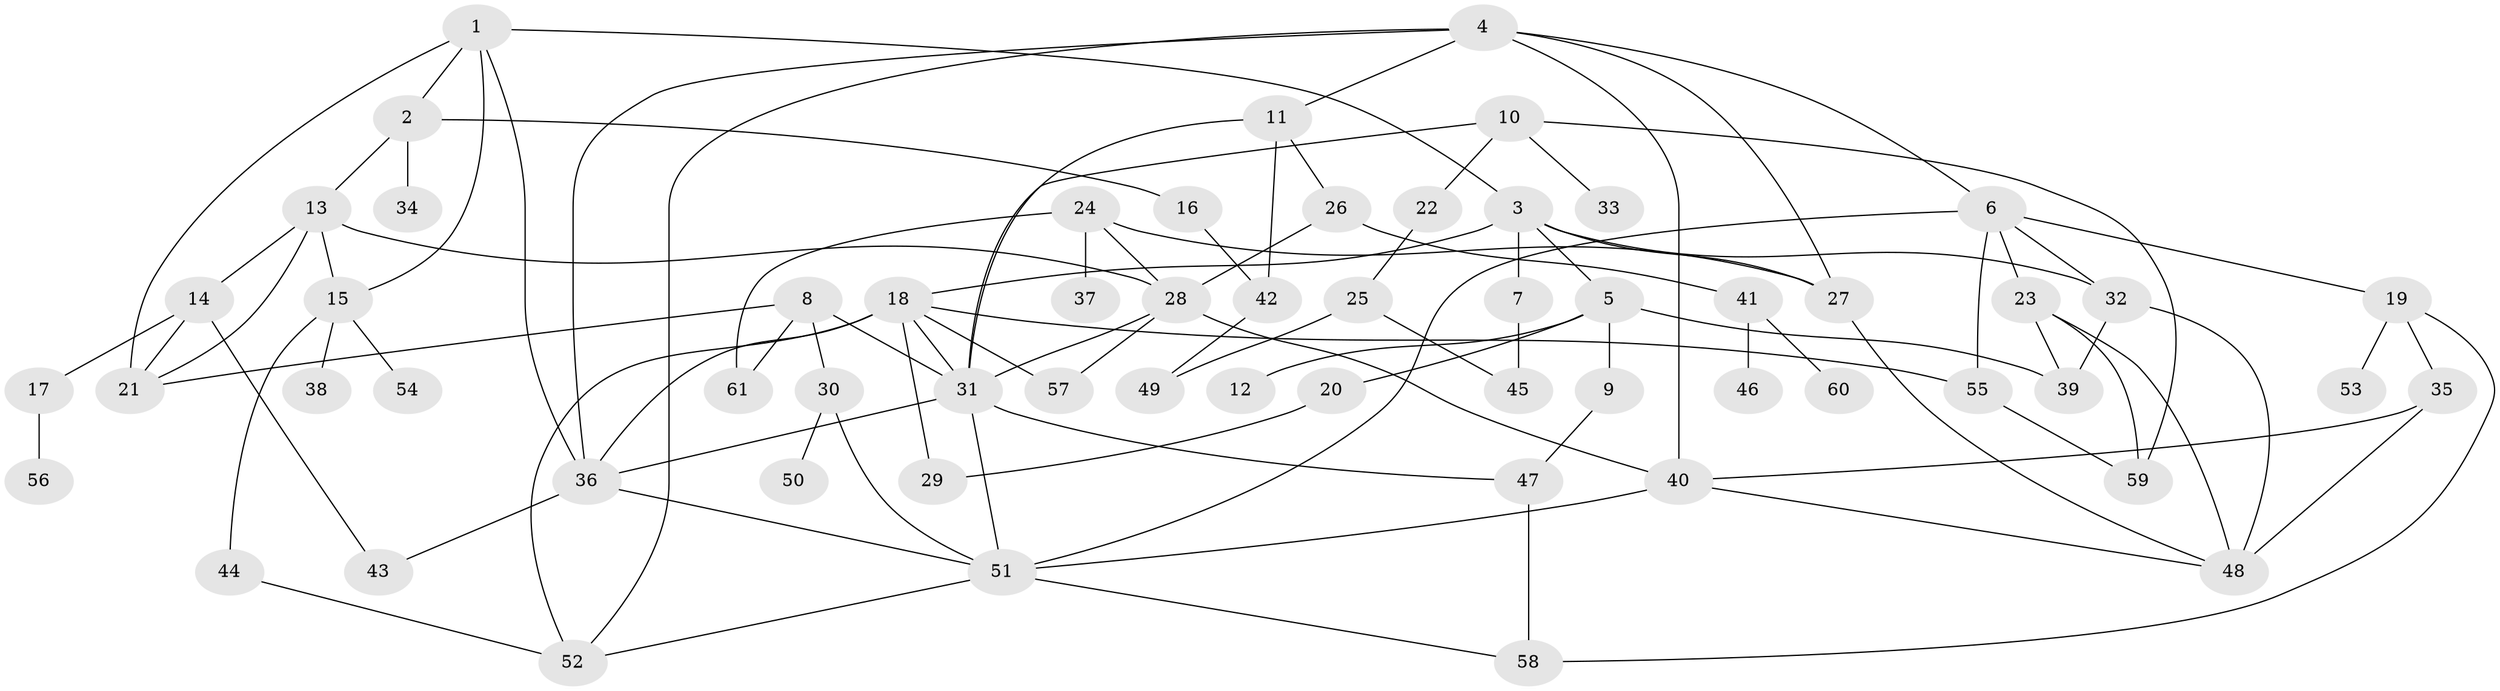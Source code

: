 // original degree distribution, {5: 0.04597701149425287, 4: 0.1724137931034483, 6: 0.04597701149425287, 3: 0.22988505747126436, 7: 0.034482758620689655, 2: 0.3218390804597701, 1: 0.14942528735632185}
// Generated by graph-tools (version 1.1) at 2025/36/03/04/25 23:36:04]
// undirected, 61 vertices, 100 edges
graph export_dot {
  node [color=gray90,style=filled];
  1;
  2;
  3;
  4;
  5;
  6;
  7;
  8;
  9;
  10;
  11;
  12;
  13;
  14;
  15;
  16;
  17;
  18;
  19;
  20;
  21;
  22;
  23;
  24;
  25;
  26;
  27;
  28;
  29;
  30;
  31;
  32;
  33;
  34;
  35;
  36;
  37;
  38;
  39;
  40;
  41;
  42;
  43;
  44;
  45;
  46;
  47;
  48;
  49;
  50;
  51;
  52;
  53;
  54;
  55;
  56;
  57;
  58;
  59;
  60;
  61;
  1 -- 2 [weight=1.0];
  1 -- 3 [weight=1.0];
  1 -- 15 [weight=1.0];
  1 -- 21 [weight=1.0];
  1 -- 36 [weight=1.0];
  2 -- 13 [weight=1.0];
  2 -- 16 [weight=1.0];
  2 -- 34 [weight=1.0];
  3 -- 5 [weight=1.0];
  3 -- 7 [weight=1.0];
  3 -- 18 [weight=1.0];
  3 -- 27 [weight=1.0];
  3 -- 32 [weight=1.0];
  4 -- 6 [weight=1.0];
  4 -- 11 [weight=1.0];
  4 -- 27 [weight=1.0];
  4 -- 36 [weight=1.0];
  4 -- 40 [weight=1.0];
  4 -- 52 [weight=1.0];
  5 -- 9 [weight=1.0];
  5 -- 12 [weight=1.0];
  5 -- 20 [weight=1.0];
  5 -- 39 [weight=1.0];
  6 -- 19 [weight=1.0];
  6 -- 23 [weight=1.0];
  6 -- 32 [weight=1.0];
  6 -- 51 [weight=1.0];
  6 -- 55 [weight=1.0];
  7 -- 45 [weight=1.0];
  8 -- 21 [weight=1.0];
  8 -- 30 [weight=1.0];
  8 -- 31 [weight=1.0];
  8 -- 61 [weight=1.0];
  9 -- 47 [weight=1.0];
  10 -- 22 [weight=1.0];
  10 -- 31 [weight=1.0];
  10 -- 33 [weight=1.0];
  10 -- 59 [weight=1.0];
  11 -- 26 [weight=1.0];
  11 -- 31 [weight=1.0];
  11 -- 42 [weight=1.0];
  13 -- 14 [weight=1.0];
  13 -- 15 [weight=1.0];
  13 -- 21 [weight=1.0];
  13 -- 28 [weight=1.0];
  14 -- 17 [weight=1.0];
  14 -- 21 [weight=1.0];
  14 -- 43 [weight=1.0];
  15 -- 38 [weight=1.0];
  15 -- 44 [weight=1.0];
  15 -- 54 [weight=1.0];
  16 -- 42 [weight=1.0];
  17 -- 56 [weight=1.0];
  18 -- 29 [weight=1.0];
  18 -- 31 [weight=1.0];
  18 -- 36 [weight=1.0];
  18 -- 52 [weight=1.0];
  18 -- 55 [weight=1.0];
  18 -- 57 [weight=1.0];
  19 -- 35 [weight=1.0];
  19 -- 53 [weight=1.0];
  19 -- 58 [weight=1.0];
  20 -- 29 [weight=1.0];
  22 -- 25 [weight=1.0];
  23 -- 39 [weight=1.0];
  23 -- 48 [weight=1.0];
  23 -- 59 [weight=1.0];
  24 -- 27 [weight=1.0];
  24 -- 28 [weight=1.0];
  24 -- 37 [weight=2.0];
  24 -- 61 [weight=1.0];
  25 -- 45 [weight=1.0];
  25 -- 49 [weight=1.0];
  26 -- 28 [weight=1.0];
  26 -- 41 [weight=1.0];
  27 -- 48 [weight=1.0];
  28 -- 31 [weight=1.0];
  28 -- 40 [weight=1.0];
  28 -- 57 [weight=1.0];
  30 -- 50 [weight=1.0];
  30 -- 51 [weight=1.0];
  31 -- 36 [weight=1.0];
  31 -- 47 [weight=1.0];
  31 -- 51 [weight=1.0];
  32 -- 39 [weight=1.0];
  32 -- 48 [weight=1.0];
  35 -- 40 [weight=1.0];
  35 -- 48 [weight=1.0];
  36 -- 43 [weight=1.0];
  36 -- 51 [weight=1.0];
  40 -- 48 [weight=1.0];
  40 -- 51 [weight=1.0];
  41 -- 46 [weight=1.0];
  41 -- 60 [weight=1.0];
  42 -- 49 [weight=1.0];
  44 -- 52 [weight=1.0];
  47 -- 58 [weight=1.0];
  51 -- 52 [weight=1.0];
  51 -- 58 [weight=1.0];
  55 -- 59 [weight=1.0];
}
